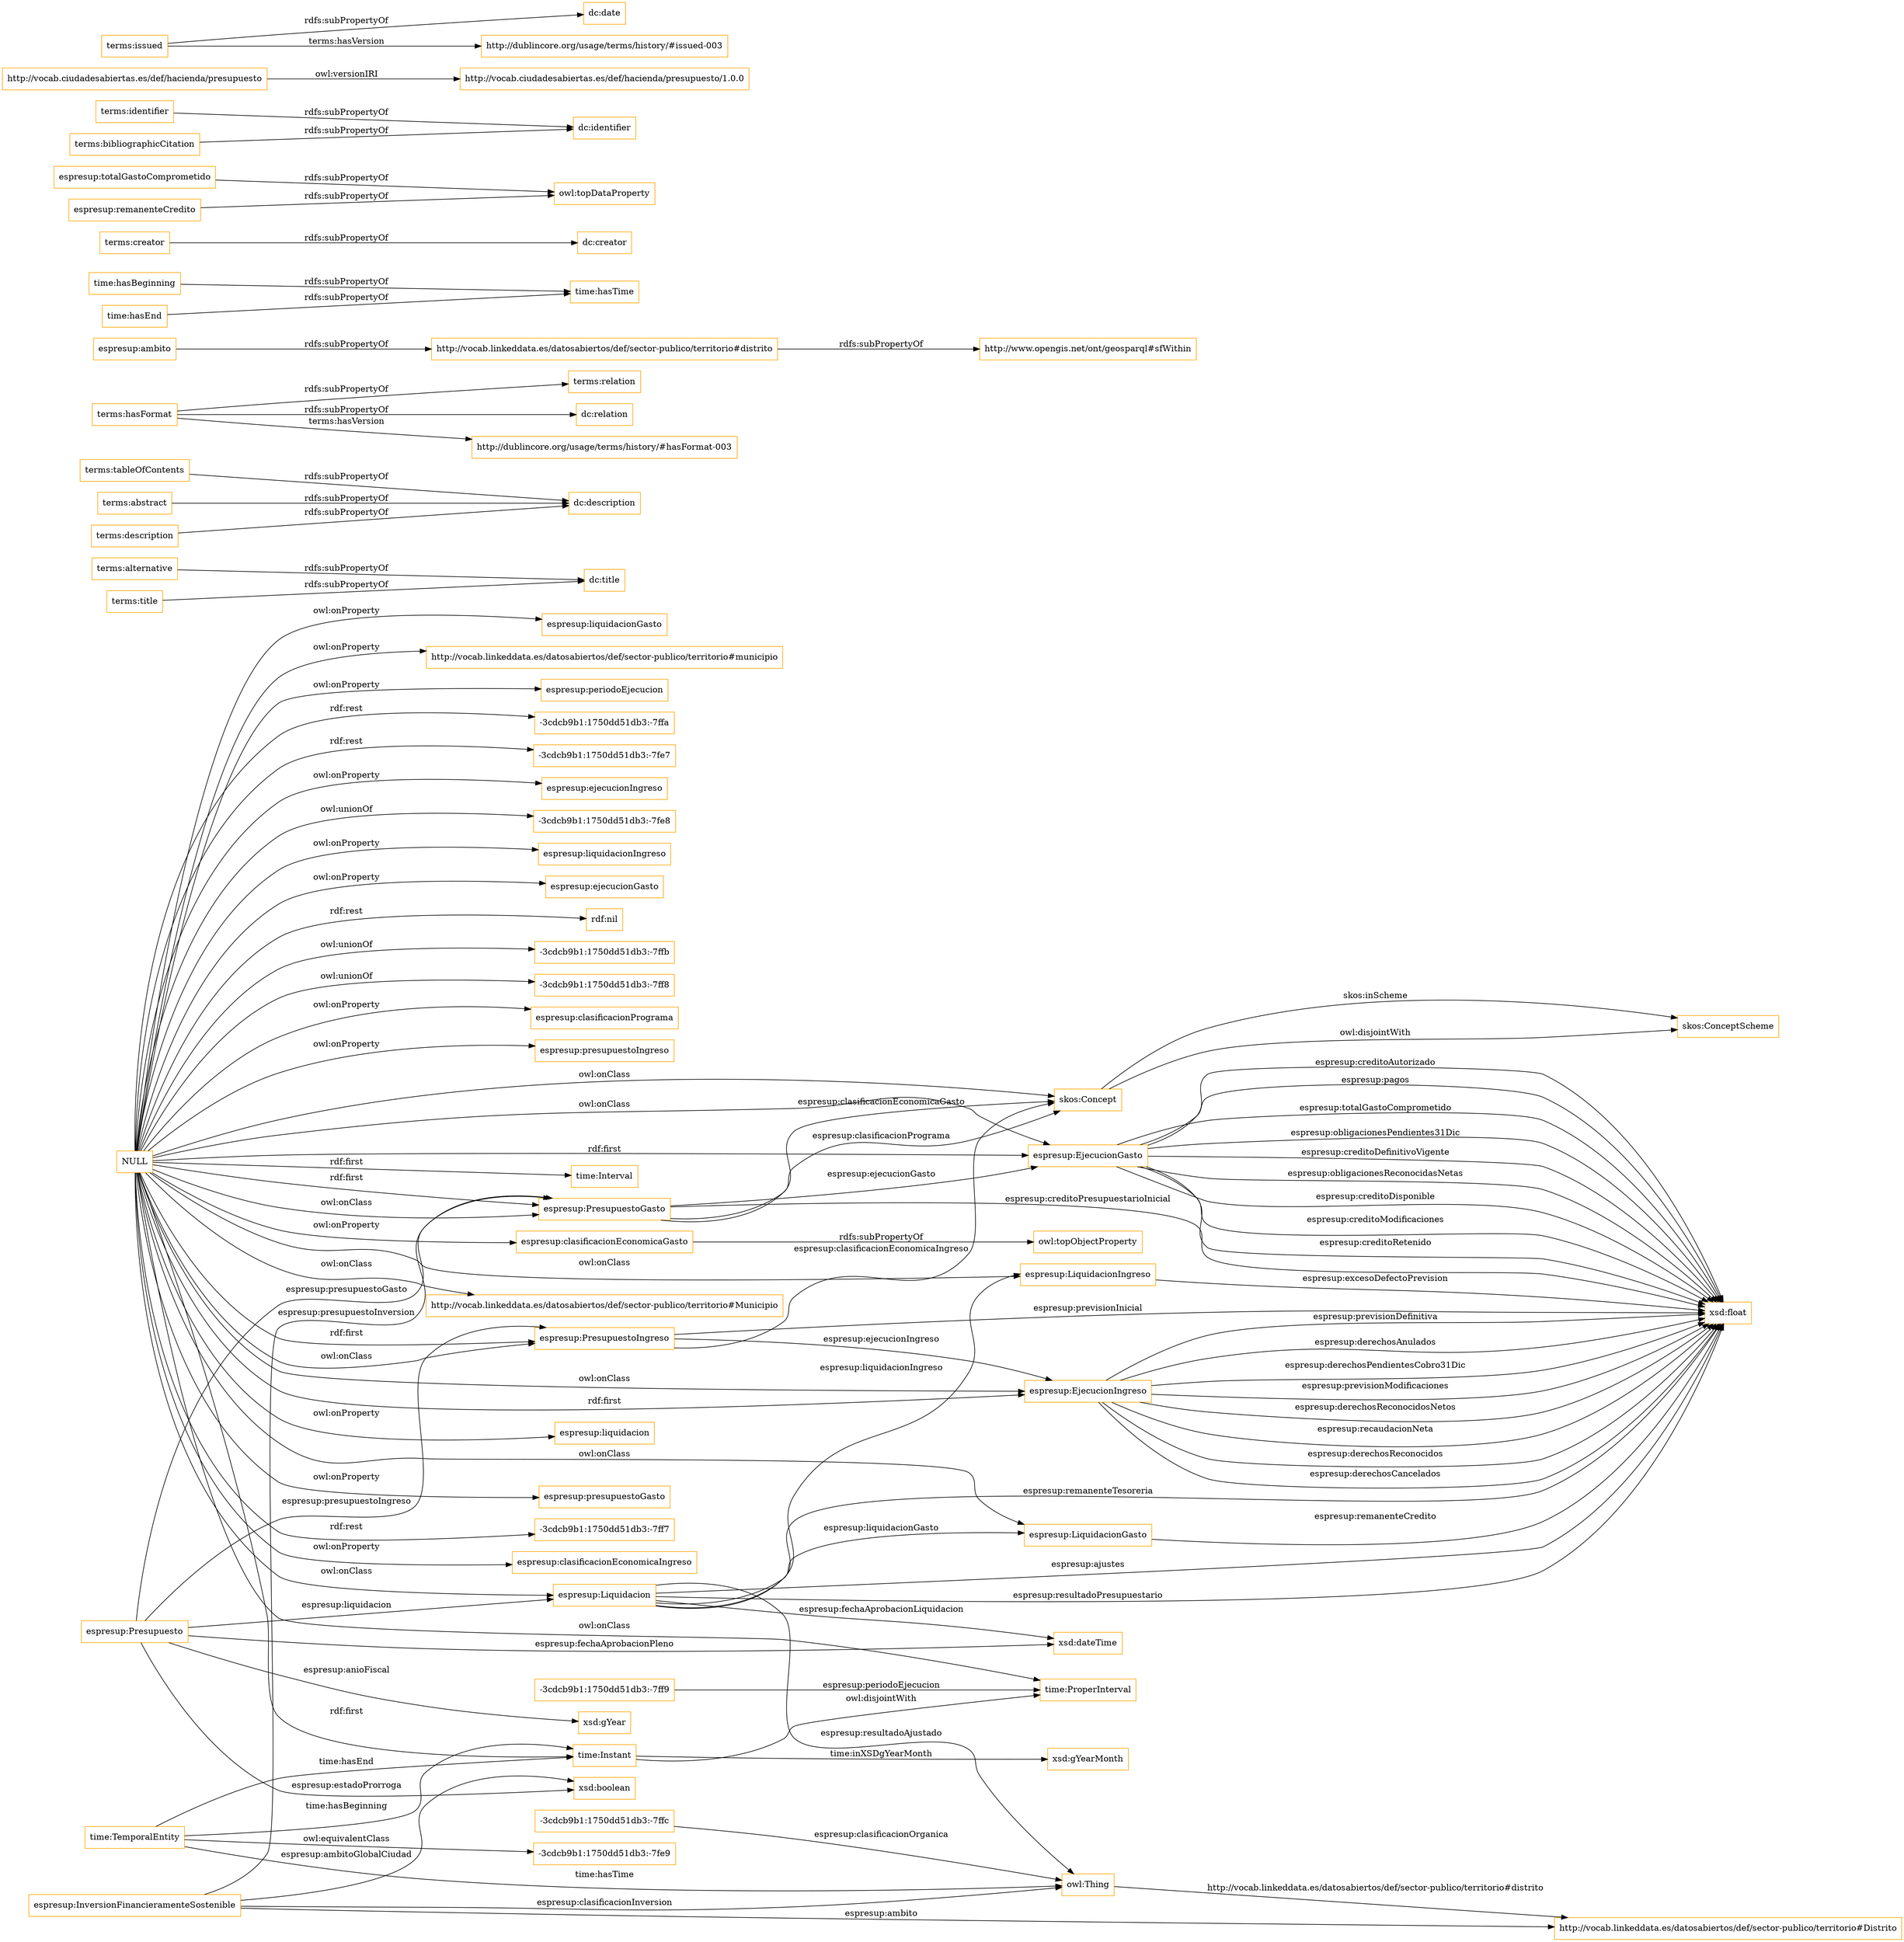 digraph ar2dtool_diagram { 
rankdir=LR;
size="1501"
node [shape = rectangle, color="orange"]; "espresup:PresupuestoGasto" "espresup:EjecucionGasto" "-3cdcb9b1:1750dd51db3:-7ff9" "espresup:InversionFinancieramenteSostenible" "time:ProperInterval" "-3cdcb9b1:1750dd51db3:-7ffc" "espresup:LiquidacionGasto" "time:Interval" "skos:ConceptScheme" "espresup:Liquidacion" "time:TemporalEntity" "-3cdcb9b1:1750dd51db3:-7fe9" "espresup:LiquidacionIngreso" "http://vocab.linkeddata.es/datosabiertos/def/sector-publico/territorio#Distrito" "espresup:Presupuesto" "skos:Concept" "http://vocab.linkeddata.es/datosabiertos/def/sector-publico/territorio#Municipio" "espresup:PresupuestoIngreso" "espresup:EjecucionIngreso" "time:Instant" ; /*classes style*/
	"terms:alternative" -> "dc:title" [ label = "rdfs:subPropertyOf" ];
	"terms:tableOfContents" -> "dc:description" [ label = "rdfs:subPropertyOf" ];
	"time:Instant" -> "time:ProperInterval" [ label = "owl:disjointWith" ];
	"terms:hasFormat" -> "terms:relation" [ label = "rdfs:subPropertyOf" ];
	"terms:hasFormat" -> "dc:relation" [ label = "rdfs:subPropertyOf" ];
	"terms:hasFormat" -> "http://dublincore.org/usage/terms/history/#hasFormat-003" [ label = "terms:hasVersion" ];
	"http://vocab.linkeddata.es/datosabiertos/def/sector-publico/territorio#distrito" -> "http://www.opengis.net/ont/geosparql#sfWithin" [ label = "rdfs:subPropertyOf" ];
	"time:hasBeginning" -> "time:hasTime" [ label = "rdfs:subPropertyOf" ];
	"terms:creator" -> "dc:creator" [ label = "rdfs:subPropertyOf" ];
	"terms:title" -> "dc:title" [ label = "rdfs:subPropertyOf" ];
	"espresup:totalGastoComprometido" -> "owl:topDataProperty" [ label = "rdfs:subPropertyOf" ];
	"espresup:ambito" -> "http://vocab.linkeddata.es/datosabiertos/def/sector-publico/territorio#distrito" [ label = "rdfs:subPropertyOf" ];
	"terms:abstract" -> "dc:description" [ label = "rdfs:subPropertyOf" ];
	"skos:Concept" -> "skos:ConceptScheme" [ label = "owl:disjointWith" ];
	"terms:identifier" -> "dc:identifier" [ label = "rdfs:subPropertyOf" ];
	"NULL" -> "espresup:liquidacion" [ label = "owl:onProperty" ];
	"NULL" -> "espresup:clasificacionEconomicaGasto" [ label = "owl:onProperty" ];
	"NULL" -> "http://vocab.linkeddata.es/datosabiertos/def/sector-publico/territorio#Municipio" [ label = "owl:onClass" ];
	"NULL" -> "espresup:presupuestoGasto" [ label = "owl:onProperty" ];
	"NULL" -> "espresup:EjecucionGasto" [ label = "owl:onClass" ];
	"NULL" -> "espresup:PresupuestoGasto" [ label = "owl:onClass" ];
	"NULL" -> "time:Instant" [ label = "rdf:first" ];
	"NULL" -> "-3cdcb9b1:1750dd51db3:-7ff7" [ label = "rdf:rest" ];
	"NULL" -> "espresup:clasificacionEconomicaIngreso" [ label = "owl:onProperty" ];
	"NULL" -> "espresup:Liquidacion" [ label = "owl:onClass" ];
	"NULL" -> "espresup:liquidacionGasto" [ label = "owl:onProperty" ];
	"NULL" -> "http://vocab.linkeddata.es/datosabiertos/def/sector-publico/territorio#municipio" [ label = "owl:onProperty" ];
	"NULL" -> "espresup:periodoEjecucion" [ label = "owl:onProperty" ];
	"NULL" -> "time:Interval" [ label = "rdf:first" ];
	"NULL" -> "espresup:LiquidacionIngreso" [ label = "owl:onClass" ];
	"NULL" -> "espresup:PresupuestoIngreso" [ label = "owl:onClass" ];
	"NULL" -> "-3cdcb9b1:1750dd51db3:-7ffa" [ label = "rdf:rest" ];
	"NULL" -> "-3cdcb9b1:1750dd51db3:-7fe7" [ label = "rdf:rest" ];
	"NULL" -> "espresup:ejecucionIngreso" [ label = "owl:onProperty" ];
	"NULL" -> "-3cdcb9b1:1750dd51db3:-7fe8" [ label = "owl:unionOf" ];
	"NULL" -> "espresup:PresupuestoGasto" [ label = "rdf:first" ];
	"NULL" -> "espresup:liquidacionIngreso" [ label = "owl:onProperty" ];
	"NULL" -> "espresup:ejecucionGasto" [ label = "owl:onProperty" ];
	"NULL" -> "rdf:nil" [ label = "rdf:rest" ];
	"NULL" -> "skos:Concept" [ label = "owl:onClass" ];
	"NULL" -> "time:ProperInterval" [ label = "owl:onClass" ];
	"NULL" -> "-3cdcb9b1:1750dd51db3:-7ffb" [ label = "owl:unionOf" ];
	"NULL" -> "-3cdcb9b1:1750dd51db3:-7ff8" [ label = "owl:unionOf" ];
	"NULL" -> "espresup:EjecucionGasto" [ label = "rdf:first" ];
	"NULL" -> "espresup:PresupuestoIngreso" [ label = "rdf:first" ];
	"NULL" -> "espresup:clasificacionPrograma" [ label = "owl:onProperty" ];
	"NULL" -> "espresup:presupuestoIngreso" [ label = "owl:onProperty" ];
	"NULL" -> "espresup:EjecucionIngreso" [ label = "rdf:first" ];
	"NULL" -> "espresup:EjecucionIngreso" [ label = "owl:onClass" ];
	"NULL" -> "espresup:LiquidacionGasto" [ label = "owl:onClass" ];
	"http://vocab.ciudadesabiertas.es/def/hacienda/presupuesto" -> "http://vocab.ciudadesabiertas.es/def/hacienda/presupuesto/1.0.0" [ label = "owl:versionIRI" ];
	"time:TemporalEntity" -> "-3cdcb9b1:1750dd51db3:-7fe9" [ label = "owl:equivalentClass" ];
	"espresup:clasificacionEconomicaGasto" -> "owl:topObjectProperty" [ label = "rdfs:subPropertyOf" ];
	"time:hasEnd" -> "time:hasTime" [ label = "rdfs:subPropertyOf" ];
	"espresup:remanenteCredito" -> "owl:topDataProperty" [ label = "rdfs:subPropertyOf" ];
	"terms:issued" -> "dc:date" [ label = "rdfs:subPropertyOf" ];
	"terms:issued" -> "http://dublincore.org/usage/terms/history/#issued-003" [ label = "terms:hasVersion" ];
	"terms:bibliographicCitation" -> "dc:identifier" [ label = "rdfs:subPropertyOf" ];
	"terms:description" -> "dc:description" [ label = "rdfs:subPropertyOf" ];
	"time:TemporalEntity" -> "time:Instant" [ label = "time:hasEnd" ];
	"owl:Thing" -> "http://vocab.linkeddata.es/datosabiertos/def/sector-publico/territorio#Distrito" [ label = "http://vocab.linkeddata.es/datosabiertos/def/sector-publico/territorio#distrito" ];
	"time:TemporalEntity" -> "time:Instant" [ label = "time:hasBeginning" ];
	"espresup:Presupuesto" -> "xsd:boolean" [ label = "espresup:estadoProrroga" ];
	"espresup:EjecucionGasto" -> "xsd:float" [ label = "espresup:pagos" ];
	"espresup:PresupuestoGasto" -> "xsd:float" [ label = "espresup:creditoPresupuestarioInicial" ];
	"skos:Concept" -> "skos:ConceptScheme" [ label = "skos:inScheme" ];
	"espresup:Liquidacion" -> "xsd:dateTime" [ label = "espresup:fechaAprobacionLiquidacion" ];
	"espresup:EjecucionGasto" -> "xsd:float" [ label = "espresup:totalGastoComprometido" ];
	"espresup:Liquidacion" -> "espresup:LiquidacionIngreso" [ label = "espresup:liquidacionIngreso" ];
	"espresup:PresupuestoIngreso" -> "skos:Concept" [ label = "espresup:clasificacionEconomicaIngreso" ];
	"espresup:InversionFinancieramenteSostenible" -> "xsd:boolean" [ label = "espresup:ambitoGlobalCiudad" ];
	"espresup:LiquidacionGasto" -> "xsd:float" [ label = "espresup:remanenteCredito" ];
	"espresup:Presupuesto" -> "xsd:dateTime" [ label = "espresup:fechaAprobacionPleno" ];
	"espresup:EjecucionGasto" -> "xsd:float" [ label = "espresup:obligacionesPendientes31Dic" ];
	"-3cdcb9b1:1750dd51db3:-7ff9" -> "time:ProperInterval" [ label = "espresup:periodoEjecucion" ];
	"espresup:PresupuestoGasto" -> "skos:Concept" [ label = "espresup:clasificacionPrograma" ];
	"espresup:PresupuestoIngreso" -> "espresup:EjecucionIngreso" [ label = "espresup:ejecucionIngreso" ];
	"espresup:EjecucionIngreso" -> "xsd:float" [ label = "espresup:previsionModificaciones" ];
	"espresup:EjecucionIngreso" -> "xsd:float" [ label = "espresup:derechosReconocidosNetos" ];
	"espresup:Presupuesto" -> "espresup:PresupuestoIngreso" [ label = "espresup:presupuestoIngreso" ];
	"espresup:Liquidacion" -> "xsd:float" [ label = "espresup:remanenteTesoreria" ];
	"espresup:EjecucionGasto" -> "xsd:float" [ label = "espresup:creditoDefinitivoVigente" ];
	"espresup:InversionFinancieramenteSostenible" -> "espresup:PresupuestoGasto" [ label = "espresup:presupuestoInversion" ];
	"time:TemporalEntity" -> "owl:Thing" [ label = "time:hasTime" ];
	"espresup:EjecucionIngreso" -> "xsd:float" [ label = "espresup:recaudacionNeta" ];
	"time:Instant" -> "xsd:gYearMonth" [ label = "time:inXSDgYearMonth" ];
	"espresup:Presupuesto" -> "espresup:Liquidacion" [ label = "espresup:liquidacion" ];
	"-3cdcb9b1:1750dd51db3:-7ffc" -> "owl:Thing" [ label = "espresup:clasificacionOrganica" ];
	"espresup:InversionFinancieramenteSostenible" -> "http://vocab.linkeddata.es/datosabiertos/def/sector-publico/territorio#Distrito" [ label = "espresup:ambito" ];
	"espresup:EjecucionIngreso" -> "xsd:float" [ label = "espresup:derechosReconocidos" ];
	"espresup:PresupuestoGasto" -> "skos:Concept" [ label = "espresup:clasificacionEconomicaGasto" ];
	"espresup:PresupuestoGasto" -> "espresup:EjecucionGasto" [ label = "espresup:ejecucionGasto" ];
	"espresup:Liquidacion" -> "xsd:float" [ label = "espresup:ajustes" ];
	"espresup:Presupuesto" -> "espresup:PresupuestoGasto" [ label = "espresup:presupuestoGasto" ];
	"espresup:EjecucionGasto" -> "xsd:float" [ label = "espresup:obligacionesReconocidasNetas" ];
	"espresup:Liquidacion" -> "espresup:LiquidacionGasto" [ label = "espresup:liquidacionGasto" ];
	"espresup:EjecucionIngreso" -> "xsd:float" [ label = "espresup:derechosCancelados" ];
	"espresup:LiquidacionIngreso" -> "xsd:float" [ label = "espresup:excesoDefectoPrevision" ];
	"espresup:PresupuestoIngreso" -> "xsd:float" [ label = "espresup:previsionInicial" ];
	"espresup:EjecucionGasto" -> "xsd:float" [ label = "espresup:creditoDisponible" ];
	"espresup:EjecucionIngreso" -> "xsd:float" [ label = "espresup:previsionDefinitiva" ];
	"espresup:EjecucionGasto" -> "xsd:float" [ label = "espresup:creditoModificaciones" ];
	"espresup:Liquidacion" -> "owl:Thing" [ label = "espresup:resultadoAjustado" ];
	"espresup:EjecucionIngreso" -> "xsd:float" [ label = "espresup:derechosAnulados" ];
	"espresup:EjecucionIngreso" -> "xsd:float" [ label = "espresup:derechosPendientesCobro31Dic" ];
	"espresup:Liquidacion" -> "xsd:float" [ label = "espresup:resultadoPresupuestario" ];
	"espresup:InversionFinancieramenteSostenible" -> "owl:Thing" [ label = "espresup:clasificacionInversion" ];
	"espresup:EjecucionGasto" -> "xsd:float" [ label = "espresup:creditoRetenido" ];
	"espresup:EjecucionGasto" -> "xsd:float" [ label = "espresup:creditoAutorizado" ];
	"espresup:Presupuesto" -> "xsd:gYear" [ label = "espresup:anioFiscal" ];

}
